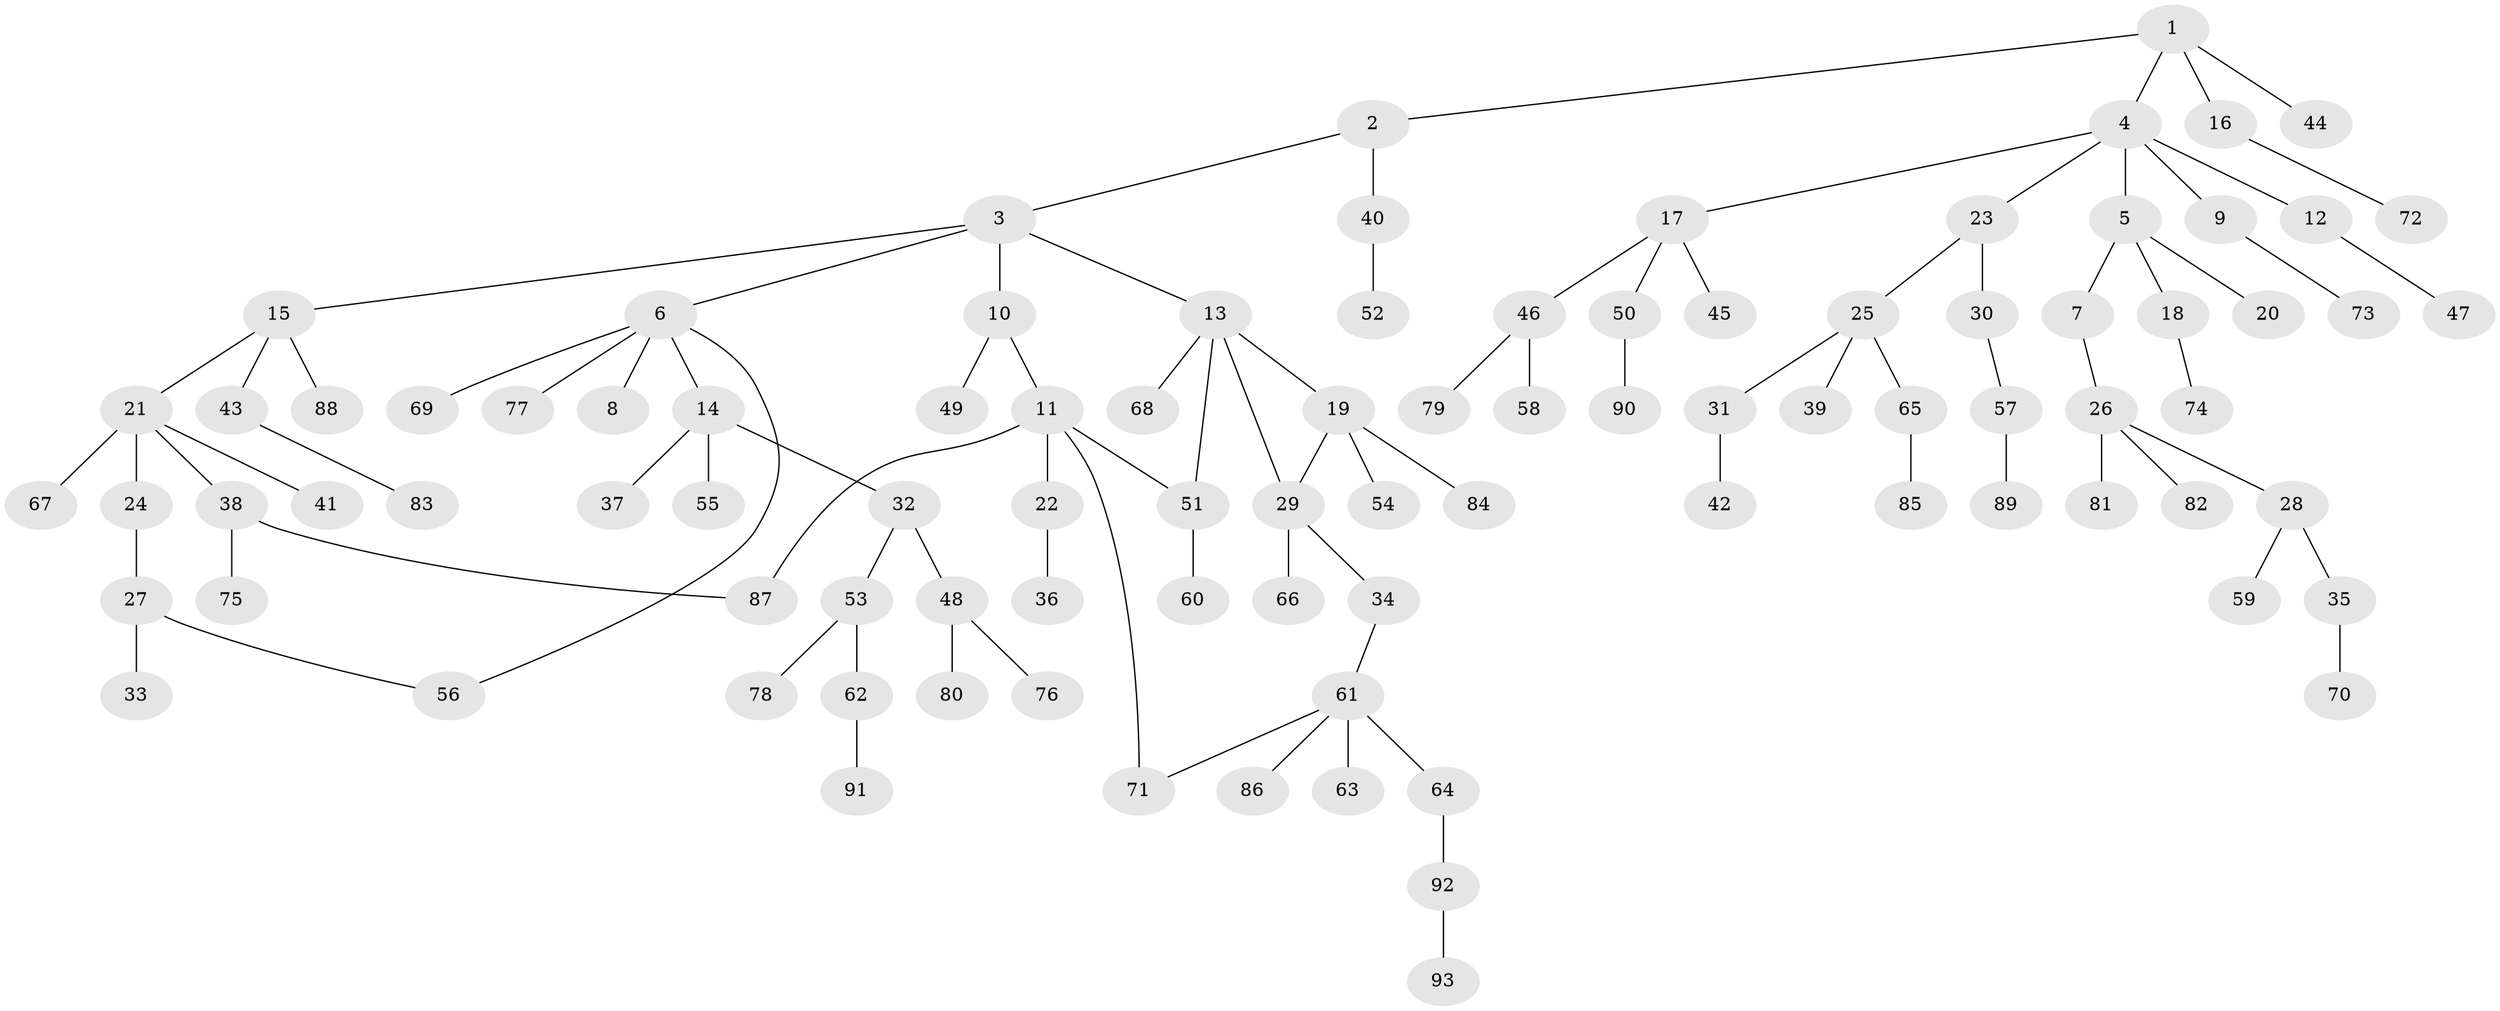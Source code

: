 // coarse degree distribution, {4: 0.07692307692307693, 3: 0.09230769230769231, 5: 0.046153846153846156, 6: 0.046153846153846156, 2: 0.26153846153846155, 1: 0.47692307692307695}
// Generated by graph-tools (version 1.1) at 2025/17/03/04/25 18:17:03]
// undirected, 93 vertices, 97 edges
graph export_dot {
graph [start="1"]
  node [color=gray90,style=filled];
  1;
  2;
  3;
  4;
  5;
  6;
  7;
  8;
  9;
  10;
  11;
  12;
  13;
  14;
  15;
  16;
  17;
  18;
  19;
  20;
  21;
  22;
  23;
  24;
  25;
  26;
  27;
  28;
  29;
  30;
  31;
  32;
  33;
  34;
  35;
  36;
  37;
  38;
  39;
  40;
  41;
  42;
  43;
  44;
  45;
  46;
  47;
  48;
  49;
  50;
  51;
  52;
  53;
  54;
  55;
  56;
  57;
  58;
  59;
  60;
  61;
  62;
  63;
  64;
  65;
  66;
  67;
  68;
  69;
  70;
  71;
  72;
  73;
  74;
  75;
  76;
  77;
  78;
  79;
  80;
  81;
  82;
  83;
  84;
  85;
  86;
  87;
  88;
  89;
  90;
  91;
  92;
  93;
  1 -- 2;
  1 -- 4;
  1 -- 16;
  1 -- 44;
  2 -- 3;
  2 -- 40;
  3 -- 6;
  3 -- 10;
  3 -- 13;
  3 -- 15;
  4 -- 5;
  4 -- 9;
  4 -- 12;
  4 -- 17;
  4 -- 23;
  5 -- 7;
  5 -- 18;
  5 -- 20;
  6 -- 8;
  6 -- 14;
  6 -- 56;
  6 -- 69;
  6 -- 77;
  7 -- 26;
  9 -- 73;
  10 -- 11;
  10 -- 49;
  11 -- 22;
  11 -- 51;
  11 -- 71;
  11 -- 87;
  12 -- 47;
  13 -- 19;
  13 -- 29;
  13 -- 68;
  13 -- 51;
  14 -- 32;
  14 -- 37;
  14 -- 55;
  15 -- 21;
  15 -- 43;
  15 -- 88;
  16 -- 72;
  17 -- 45;
  17 -- 46;
  17 -- 50;
  18 -- 74;
  19 -- 54;
  19 -- 84;
  19 -- 29;
  21 -- 24;
  21 -- 38;
  21 -- 41;
  21 -- 67;
  22 -- 36;
  23 -- 25;
  23 -- 30;
  24 -- 27;
  25 -- 31;
  25 -- 39;
  25 -- 65;
  26 -- 28;
  26 -- 81;
  26 -- 82;
  27 -- 33;
  27 -- 56;
  28 -- 35;
  28 -- 59;
  29 -- 34;
  29 -- 66;
  30 -- 57;
  31 -- 42;
  32 -- 48;
  32 -- 53;
  34 -- 61;
  35 -- 70;
  38 -- 75;
  38 -- 87;
  40 -- 52;
  43 -- 83;
  46 -- 58;
  46 -- 79;
  48 -- 76;
  48 -- 80;
  50 -- 90;
  51 -- 60;
  53 -- 62;
  53 -- 78;
  57 -- 89;
  61 -- 63;
  61 -- 64;
  61 -- 86;
  61 -- 71;
  62 -- 91;
  64 -- 92;
  65 -- 85;
  92 -- 93;
}

